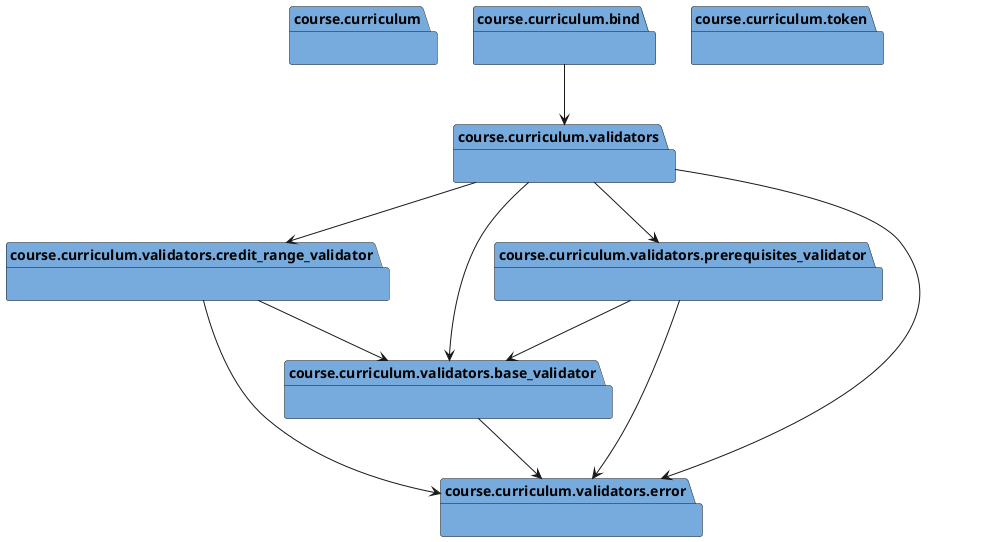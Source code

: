 @startuml packages
set namespaceSeparator none
package "course.curriculum" as course.curriculum #77AADD {
}
package "course.curriculum.bind" as course.curriculum.bind #77AADD {
}
package "course.curriculum.token" as course.curriculum.token #77AADD {
}
package "course.curriculum.validators" as course.curriculum.validators #77AADD {
}
package "course.curriculum.validators.base_validator" as course.curriculum.validators.base_validator #77AADD {
}
package "course.curriculum.validators.credit_range_validator" as course.curriculum.validators.credit_range_validator #77AADD {
}
package "course.curriculum.validators.error" as course.curriculum.validators.error #77AADD {
}
package "course.curriculum.validators.prerequisites_validator" as course.curriculum.validators.prerequisites_validator #77AADD {
}
course.curriculum.bind --> course.curriculum.validators
course.curriculum.validators --> course.curriculum.validators.base_validator
course.curriculum.validators --> course.curriculum.validators.credit_range_validator
course.curriculum.validators --> course.curriculum.validators.error
course.curriculum.validators --> course.curriculum.validators.prerequisites_validator
course.curriculum.validators.base_validator --> course.curriculum.validators.error
course.curriculum.validators.credit_range_validator --> course.curriculum.validators.base_validator
course.curriculum.validators.credit_range_validator --> course.curriculum.validators.error
course.curriculum.validators.prerequisites_validator --> course.curriculum.validators.base_validator
course.curriculum.validators.prerequisites_validator --> course.curriculum.validators.error
@enduml
